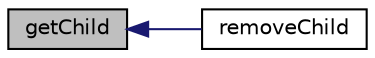 digraph "getChild"
{
  edge [fontname="Helvetica",fontsize="10",labelfontname="Helvetica",labelfontsize="10"];
  node [fontname="Helvetica",fontsize="10",shape=record];
  rankdir="LR";
  Node1 [label="getChild",height=0.2,width=0.4,color="black", fillcolor="grey75", style="filled", fontcolor="black"];
  Node1 -> Node2 [dir="back",color="midnightblue",fontsize="10",style="solid",fontname="Helvetica"];
  Node2 [label="removeChild",height=0.2,width=0.4,color="black", fillcolor="white", style="filled",URL="$_abstract_decorator_8h.html#a9823a90d55a3b5f33a24cdaf86de2f71"];
}
